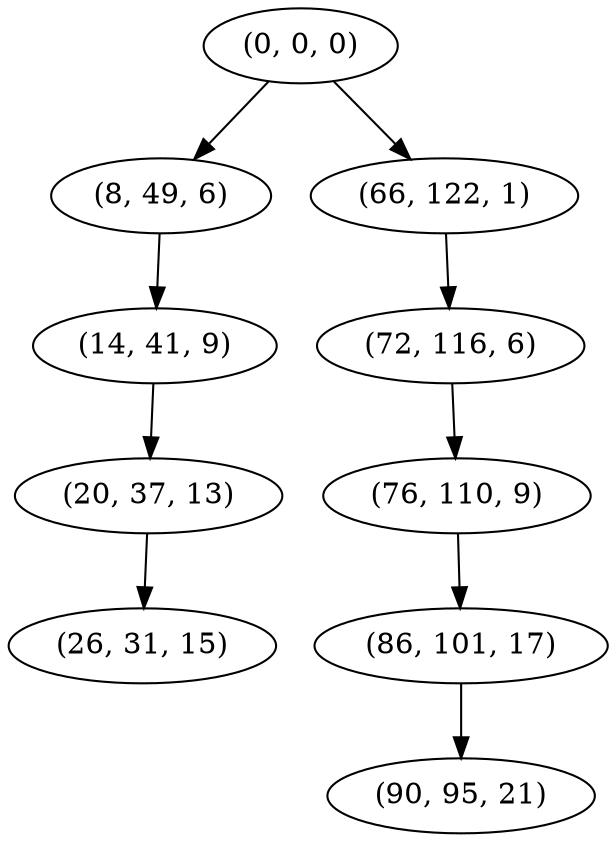 digraph tree {
    "(0, 0, 0)";
    "(8, 49, 6)";
    "(14, 41, 9)";
    "(20, 37, 13)";
    "(26, 31, 15)";
    "(66, 122, 1)";
    "(72, 116, 6)";
    "(76, 110, 9)";
    "(86, 101, 17)";
    "(90, 95, 21)";
    "(0, 0, 0)" -> "(8, 49, 6)";
    "(0, 0, 0)" -> "(66, 122, 1)";
    "(8, 49, 6)" -> "(14, 41, 9)";
    "(14, 41, 9)" -> "(20, 37, 13)";
    "(20, 37, 13)" -> "(26, 31, 15)";
    "(66, 122, 1)" -> "(72, 116, 6)";
    "(72, 116, 6)" -> "(76, 110, 9)";
    "(76, 110, 9)" -> "(86, 101, 17)";
    "(86, 101, 17)" -> "(90, 95, 21)";
}
